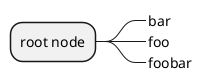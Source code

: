 {
  "sha1": "250i2tj5q8hj4wstd78phebouu6u7nx",
  "insertion": {
    "when": "2024-05-30T20:48:19.902Z",
    "user": "plantuml@gmail.com"
  }
}
@startmindmap
* root node
**_ bar
**_ foo
**_ foobar
@endmindmap

